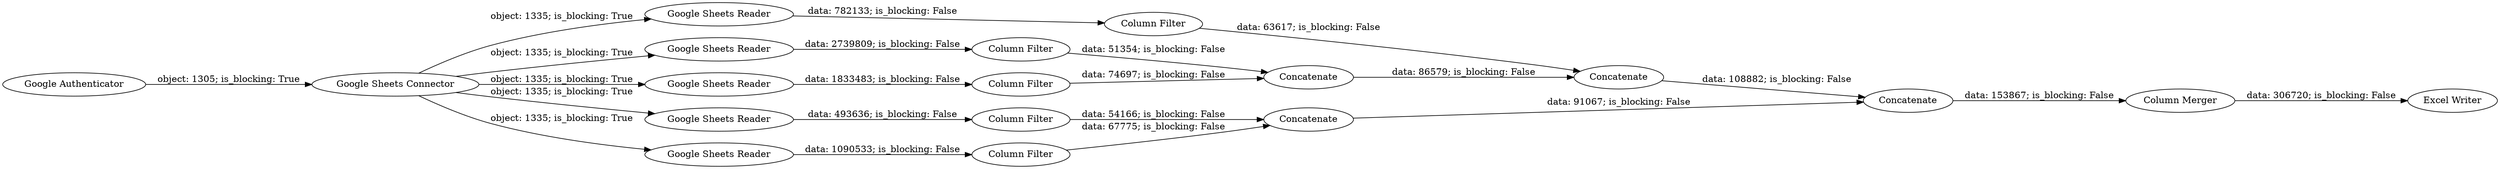 digraph {
	"-7075542412544004063_26" [label="Column Filter"]
	"-7075542412544004063_24" [label=Concatenate]
	"-7075542412544004063_4" [label="Google Sheets Connector"]
	"-7075542412544004063_30" [label=Concatenate]
	"-7075542412544004063_32" [label="Column Merger"]
	"-7075542412544004063_29" [label=Concatenate]
	"-7075542412544004063_10" [label="Google Sheets Reader"]
	"-7075542412544004063_2" [label="Google Authenticator"]
	"-7075542412544004063_25" [label="Column Filter"]
	"-7075542412544004063_27" [label="Column Filter"]
	"-7075542412544004063_9" [label="Google Sheets Reader"]
	"-7075542412544004063_11" [label="Google Sheets Reader"]
	"-7075542412544004063_28" [label=Concatenate]
	"-7075542412544004063_12" [label="Google Sheets Reader"]
	"-7075542412544004063_33" [label="Excel Writer"]
	"-7075542412544004063_23" [label="Column Filter"]
	"-7075542412544004063_22" [label="Column Filter"]
	"-7075542412544004063_6" [label="Google Sheets Reader"]
	"-7075542412544004063_9" -> "-7075542412544004063_23" [label="data: 2739809; is_blocking: False"]
	"-7075542412544004063_2" -> "-7075542412544004063_4" [label="object: 1305; is_blocking: True"]
	"-7075542412544004063_27" -> "-7075542412544004063_28" [label="data: 54166; is_blocking: False"]
	"-7075542412544004063_11" -> "-7075542412544004063_22" [label="data: 1833483; is_blocking: False"]
	"-7075542412544004063_10" -> "-7075542412544004063_25" [label="data: 782133; is_blocking: False"]
	"-7075542412544004063_23" -> "-7075542412544004063_24" [label="data: 51354; is_blocking: False"]
	"-7075542412544004063_22" -> "-7075542412544004063_24" [label="data: 74697; is_blocking: False"]
	"-7075542412544004063_4" -> "-7075542412544004063_10" [label="object: 1335; is_blocking: True"]
	"-7075542412544004063_4" -> "-7075542412544004063_12" [label="object: 1335; is_blocking: True"]
	"-7075542412544004063_32" -> "-7075542412544004063_33" [label="data: 306720; is_blocking: False"]
	"-7075542412544004063_6" -> "-7075542412544004063_26" [label="data: 1090533; is_blocking: False"]
	"-7075542412544004063_4" -> "-7075542412544004063_6" [label="object: 1335; is_blocking: True"]
	"-7075542412544004063_4" -> "-7075542412544004063_11" [label="object: 1335; is_blocking: True"]
	"-7075542412544004063_24" -> "-7075542412544004063_29" [label="data: 86579; is_blocking: False"]
	"-7075542412544004063_30" -> "-7075542412544004063_32" [label="data: 153867; is_blocking: False"]
	"-7075542412544004063_28" -> "-7075542412544004063_30" [label="data: 91067; is_blocking: False"]
	"-7075542412544004063_25" -> "-7075542412544004063_29" [label="data: 63617; is_blocking: False"]
	"-7075542412544004063_12" -> "-7075542412544004063_27" [label="data: 493636; is_blocking: False"]
	"-7075542412544004063_29" -> "-7075542412544004063_30" [label="data: 108882; is_blocking: False"]
	"-7075542412544004063_26" -> "-7075542412544004063_28" [label="data: 67775; is_blocking: False"]
	"-7075542412544004063_4" -> "-7075542412544004063_9" [label="object: 1335; is_blocking: True"]
	rankdir=LR
}
